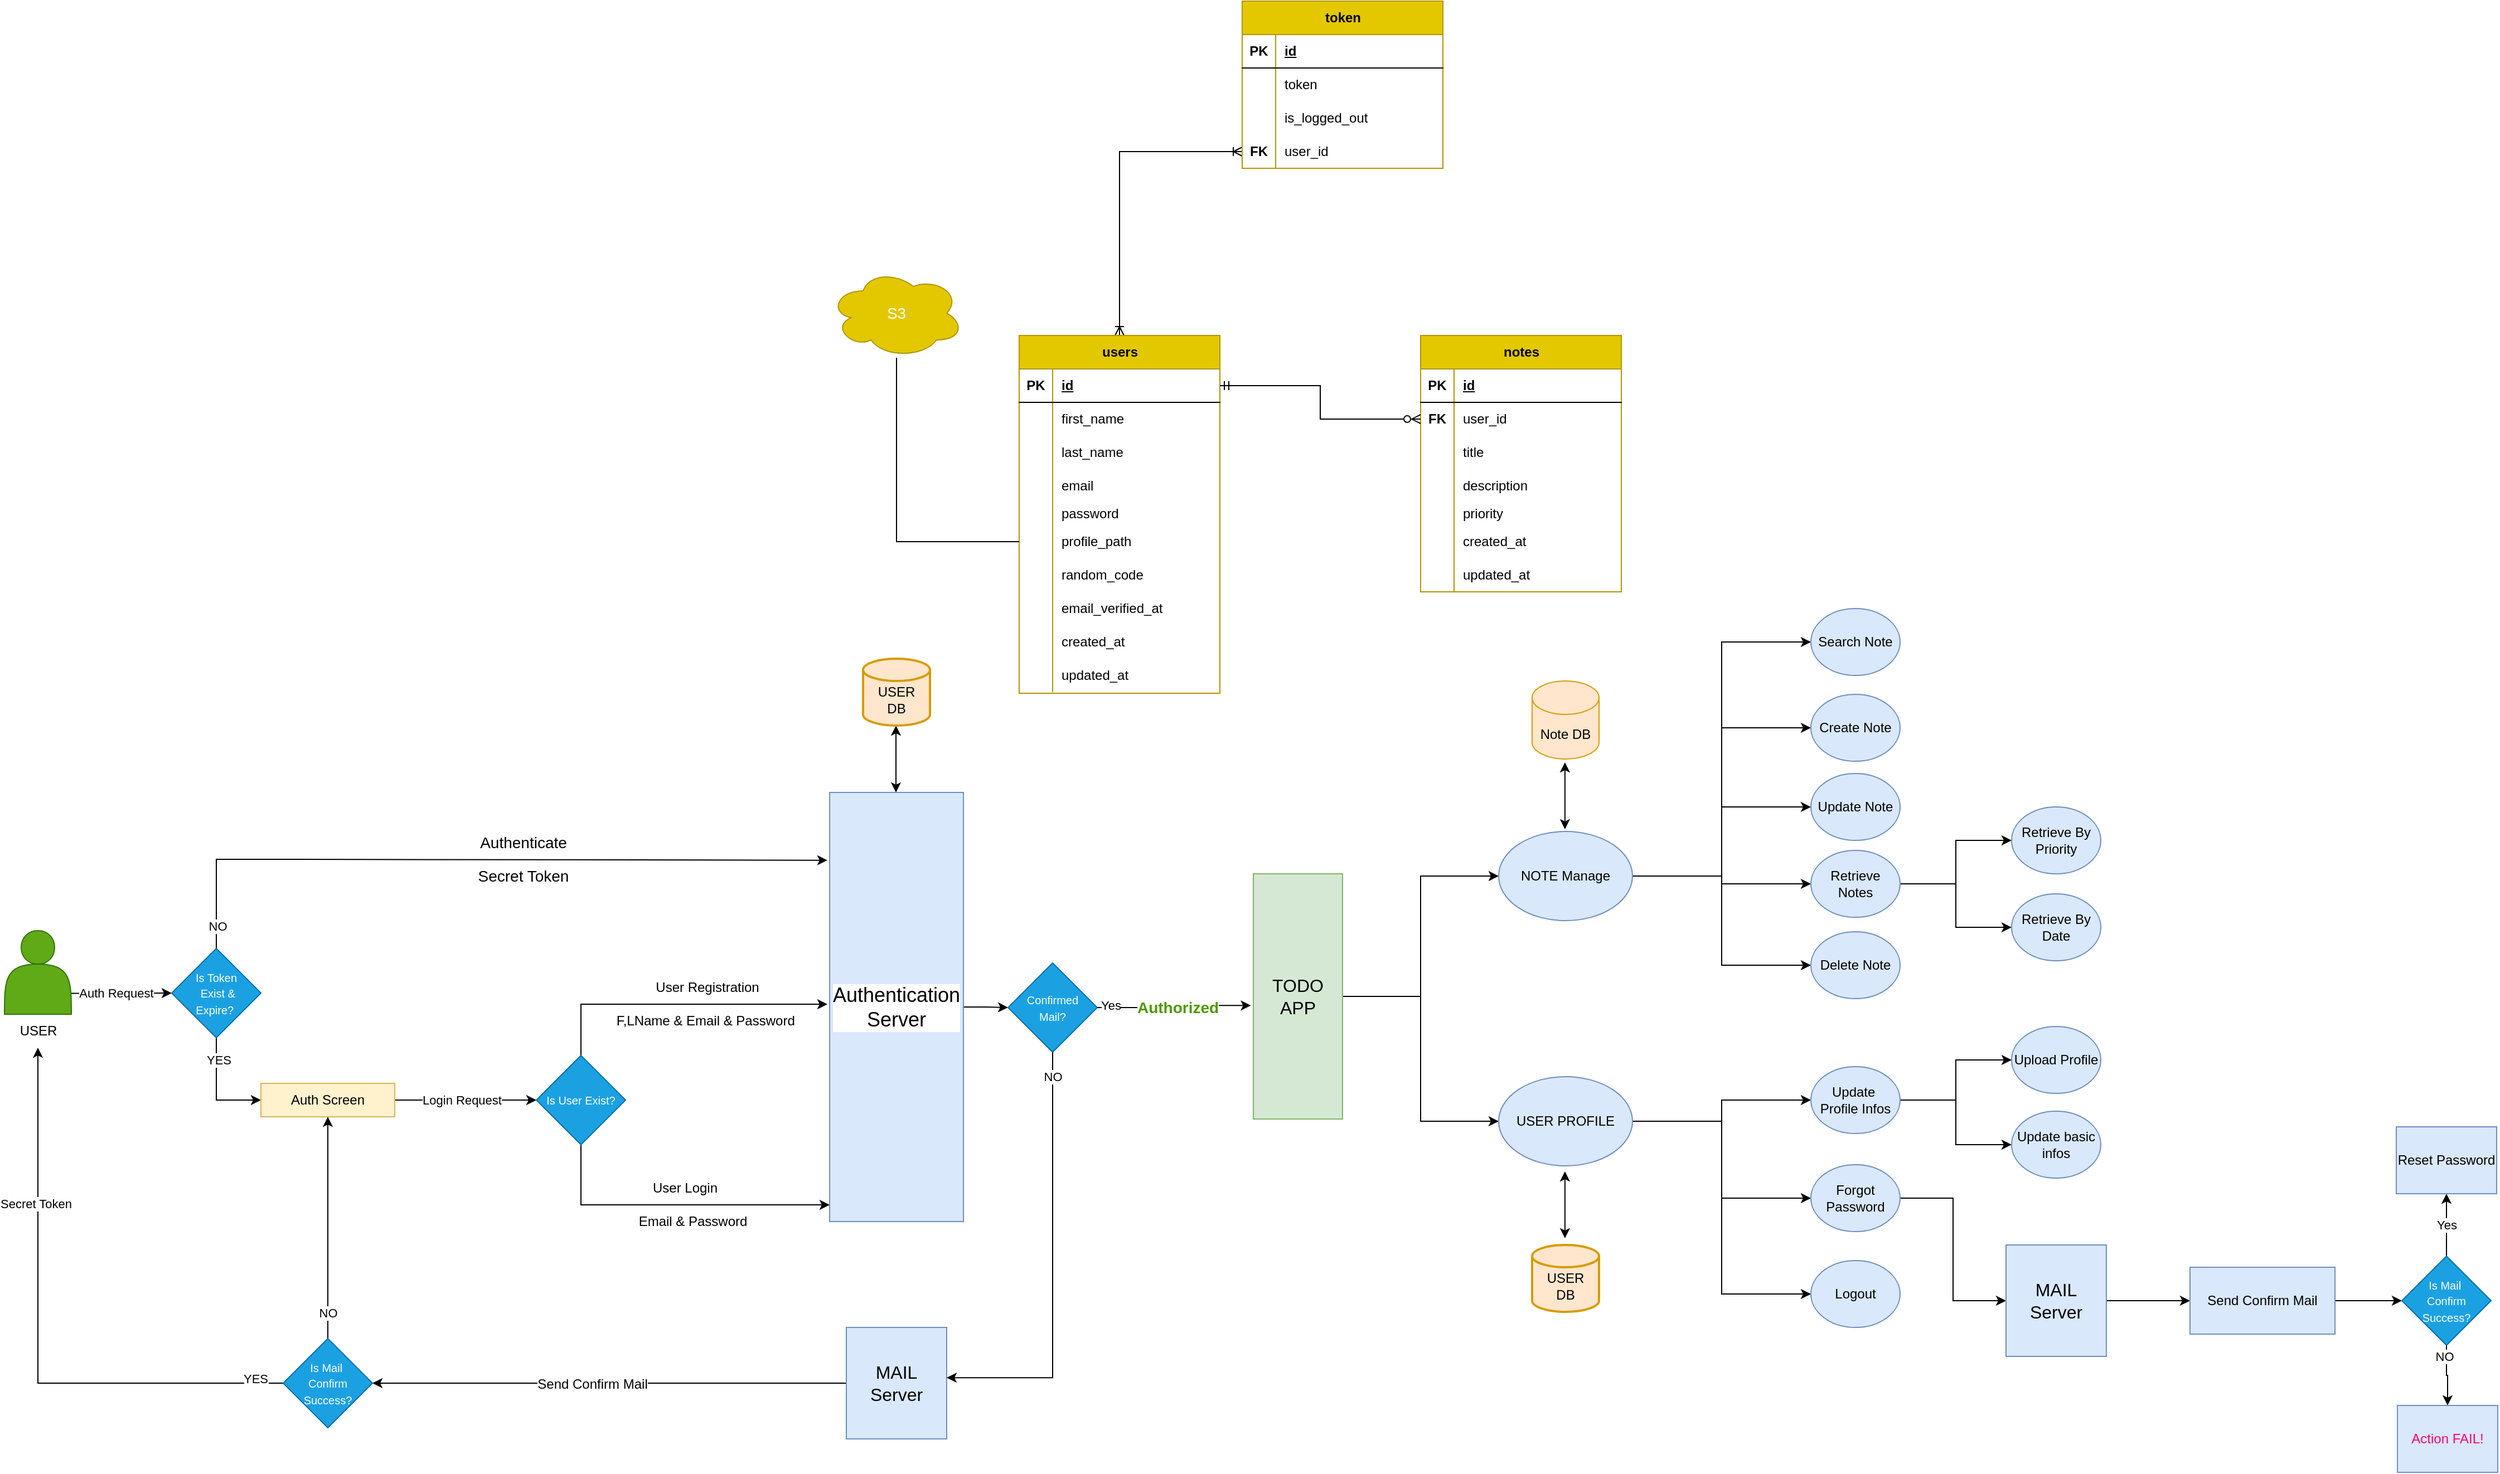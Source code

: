 <mxfile version="24.7.13">
  <diagram name="Page-1" id="9LBjDhXcqxdZdZAu7jUv">
    <mxGraphModel dx="2218" dy="1868" grid="1" gridSize="10" guides="1" tooltips="1" connect="1" arrows="1" fold="1" page="1" pageScale="1" pageWidth="850" pageHeight="1100" math="0" shadow="0">
      <root>
        <mxCell id="0" />
        <mxCell id="1" parent="0" />
        <mxCell id="25DXGSUmXVS9__8GqDEa-127" style="edgeStyle=orthogonalEdgeStyle;rounded=0;orthogonalLoop=1;jettySize=auto;html=1;exitX=1;exitY=0.75;exitDx=0;exitDy=0;entryX=0;entryY=0.5;entryDx=0;entryDy=0;" parent="1" source="25DXGSUmXVS9__8GqDEa-2" target="25DXGSUmXVS9__8GqDEa-125" edge="1">
          <mxGeometry relative="1" as="geometry">
            <Array as="points">
              <mxPoint x="-220" y="140" />
            </Array>
          </mxGeometry>
        </mxCell>
        <mxCell id="25DXGSUmXVS9__8GqDEa-165" value="Auth Request" style="edgeLabel;html=1;align=center;verticalAlign=middle;resizable=0;points=[];" parent="25DXGSUmXVS9__8GqDEa-127" vertex="1" connectable="0">
          <mxGeometry x="-0.267" relative="1" as="geometry">
            <mxPoint x="7" as="offset" />
          </mxGeometry>
        </mxCell>
        <mxCell id="25DXGSUmXVS9__8GqDEa-2" value="" style="shape=actor;whiteSpace=wrap;html=1;fillColor=#60a917;fontColor=#ffffff;strokeColor=#2D7600;" parent="1" vertex="1">
          <mxGeometry x="-290" y="84" width="60" height="75" as="geometry" />
        </mxCell>
        <mxCell id="ZvzzXFBq8UBPMC4j89Qv-6" style="edgeStyle=orthogonalEdgeStyle;rounded=0;orthogonalLoop=1;jettySize=auto;html=1;entryX=0;entryY=0.5;entryDx=0;entryDy=0;" parent="1" source="25DXGSUmXVS9__8GqDEa-11" target="ZvzzXFBq8UBPMC4j89Qv-1" edge="1">
          <mxGeometry relative="1" as="geometry" />
        </mxCell>
        <mxCell id="25DXGSUmXVS9__8GqDEa-11" value="&lt;font style=&quot;font-size: 18px;&quot;&gt;Authentication&lt;/font&gt;&lt;div&gt;&lt;font style=&quot;font-size: 18px;&quot;&gt;Server&lt;/font&gt;&lt;/div&gt;" style="rounded=0;whiteSpace=wrap;html=1;labelBackgroundColor=default;fillColor=#dae8fc;strokeColor=#6c8ebf;" parent="1" vertex="1">
          <mxGeometry x="450" y="-40" width="120" height="385" as="geometry" />
        </mxCell>
        <mxCell id="25DXGSUmXVS9__8GqDEa-37" value="USER" style="text;html=1;align=center;verticalAlign=middle;resizable=0;points=[];autosize=1;strokeColor=none;fillColor=none;" parent="1" vertex="1">
          <mxGeometry x="-290" y="159" width="60" height="30" as="geometry" />
        </mxCell>
        <mxCell id="8q2mEsmnmDEIjYYYBcla-23" style="edgeStyle=orthogonalEdgeStyle;rounded=0;orthogonalLoop=1;jettySize=auto;html=1;entryX=0;entryY=0.5;entryDx=0;entryDy=0;endArrow=ERoneToMany;endFill=0;startArrow=ERoneToMany;startFill=0;" edge="1" parent="1" source="25DXGSUmXVS9__8GqDEa-65" target="8q2mEsmnmDEIjYYYBcla-11">
          <mxGeometry relative="1" as="geometry" />
        </mxCell>
        <mxCell id="25DXGSUmXVS9__8GqDEa-65" value="users" style="shape=table;startSize=30;container=1;collapsible=1;childLayout=tableLayout;fixedRows=1;rowLines=0;fontStyle=1;align=center;resizeLast=1;html=1;fillColor=#e3c800;fontColor=#000000;strokeColor=#B09500;" parent="1" vertex="1">
          <mxGeometry x="620" y="-450" width="180" height="321" as="geometry" />
        </mxCell>
        <mxCell id="25DXGSUmXVS9__8GqDEa-66" value="" style="shape=tableRow;horizontal=0;startSize=0;swimlaneHead=0;swimlaneBody=0;fillColor=none;collapsible=0;dropTarget=0;points=[[0,0.5],[1,0.5]];portConstraint=eastwest;top=0;left=0;right=0;bottom=1;" parent="25DXGSUmXVS9__8GqDEa-65" vertex="1">
          <mxGeometry y="30" width="180" height="30" as="geometry" />
        </mxCell>
        <mxCell id="25DXGSUmXVS9__8GqDEa-67" value="PK" style="shape=partialRectangle;connectable=0;fillColor=none;top=0;left=0;bottom=0;right=0;fontStyle=1;overflow=hidden;whiteSpace=wrap;html=1;" parent="25DXGSUmXVS9__8GqDEa-66" vertex="1">
          <mxGeometry width="30" height="30" as="geometry">
            <mxRectangle width="30" height="30" as="alternateBounds" />
          </mxGeometry>
        </mxCell>
        <mxCell id="25DXGSUmXVS9__8GqDEa-68" value="id" style="shape=partialRectangle;connectable=0;fillColor=none;top=0;left=0;bottom=0;right=0;align=left;spacingLeft=6;fontStyle=5;overflow=hidden;whiteSpace=wrap;html=1;" parent="25DXGSUmXVS9__8GqDEa-66" vertex="1">
          <mxGeometry x="30" width="150" height="30" as="geometry">
            <mxRectangle width="150" height="30" as="alternateBounds" />
          </mxGeometry>
        </mxCell>
        <mxCell id="25DXGSUmXVS9__8GqDEa-69" value="" style="shape=tableRow;horizontal=0;startSize=0;swimlaneHead=0;swimlaneBody=0;fillColor=none;collapsible=0;dropTarget=0;points=[[0,0.5],[1,0.5]];portConstraint=eastwest;top=0;left=0;right=0;bottom=0;" parent="25DXGSUmXVS9__8GqDEa-65" vertex="1">
          <mxGeometry y="60" width="180" height="30" as="geometry" />
        </mxCell>
        <mxCell id="25DXGSUmXVS9__8GqDEa-70" value="" style="shape=partialRectangle;connectable=0;fillColor=none;top=0;left=0;bottom=0;right=0;editable=1;overflow=hidden;whiteSpace=wrap;html=1;" parent="25DXGSUmXVS9__8GqDEa-69" vertex="1">
          <mxGeometry width="30" height="30" as="geometry">
            <mxRectangle width="30" height="30" as="alternateBounds" />
          </mxGeometry>
        </mxCell>
        <mxCell id="25DXGSUmXVS9__8GqDEa-71" value="first_name" style="shape=partialRectangle;connectable=0;fillColor=none;top=0;left=0;bottom=0;right=0;align=left;spacingLeft=6;overflow=hidden;whiteSpace=wrap;html=1;" parent="25DXGSUmXVS9__8GqDEa-69" vertex="1">
          <mxGeometry x="30" width="150" height="30" as="geometry">
            <mxRectangle width="150" height="30" as="alternateBounds" />
          </mxGeometry>
        </mxCell>
        <mxCell id="25DXGSUmXVS9__8GqDEa-281" value="" style="shape=tableRow;horizontal=0;startSize=0;swimlaneHead=0;swimlaneBody=0;fillColor=none;collapsible=0;dropTarget=0;points=[[0,0.5],[1,0.5]];portConstraint=eastwest;top=0;left=0;right=0;bottom=0;" parent="25DXGSUmXVS9__8GqDEa-65" vertex="1">
          <mxGeometry y="90" width="180" height="30" as="geometry" />
        </mxCell>
        <mxCell id="25DXGSUmXVS9__8GqDEa-282" value="" style="shape=partialRectangle;connectable=0;fillColor=none;top=0;left=0;bottom=0;right=0;editable=1;overflow=hidden;whiteSpace=wrap;html=1;" parent="25DXGSUmXVS9__8GqDEa-281" vertex="1">
          <mxGeometry width="30" height="30" as="geometry">
            <mxRectangle width="30" height="30" as="alternateBounds" />
          </mxGeometry>
        </mxCell>
        <mxCell id="25DXGSUmXVS9__8GqDEa-283" value="last_name" style="shape=partialRectangle;connectable=0;fillColor=none;top=0;left=0;bottom=0;right=0;align=left;spacingLeft=6;overflow=hidden;whiteSpace=wrap;html=1;" parent="25DXGSUmXVS9__8GqDEa-281" vertex="1">
          <mxGeometry x="30" width="150" height="30" as="geometry">
            <mxRectangle width="150" height="30" as="alternateBounds" />
          </mxGeometry>
        </mxCell>
        <mxCell id="25DXGSUmXVS9__8GqDEa-72" value="" style="shape=tableRow;horizontal=0;startSize=0;swimlaneHead=0;swimlaneBody=0;fillColor=none;collapsible=0;dropTarget=0;points=[[0,0.5],[1,0.5]];portConstraint=eastwest;top=0;left=0;right=0;bottom=0;" parent="25DXGSUmXVS9__8GqDEa-65" vertex="1">
          <mxGeometry y="120" width="180" height="30" as="geometry" />
        </mxCell>
        <mxCell id="25DXGSUmXVS9__8GqDEa-73" value="" style="shape=partialRectangle;connectable=0;fillColor=none;top=0;left=0;bottom=0;right=0;editable=1;overflow=hidden;whiteSpace=wrap;html=1;" parent="25DXGSUmXVS9__8GqDEa-72" vertex="1">
          <mxGeometry width="30" height="30" as="geometry">
            <mxRectangle width="30" height="30" as="alternateBounds" />
          </mxGeometry>
        </mxCell>
        <mxCell id="25DXGSUmXVS9__8GqDEa-74" value="email" style="shape=partialRectangle;connectable=0;fillColor=none;top=0;left=0;bottom=0;right=0;align=left;spacingLeft=6;overflow=hidden;whiteSpace=wrap;html=1;" parent="25DXGSUmXVS9__8GqDEa-72" vertex="1">
          <mxGeometry x="30" width="150" height="30" as="geometry">
            <mxRectangle width="150" height="30" as="alternateBounds" />
          </mxGeometry>
        </mxCell>
        <mxCell id="25DXGSUmXVS9__8GqDEa-78" value="" style="shape=tableRow;horizontal=0;startSize=0;swimlaneHead=0;swimlaneBody=0;fillColor=none;collapsible=0;dropTarget=0;points=[[0,0.5],[1,0.5]];portConstraint=eastwest;top=0;left=0;right=0;bottom=0;" parent="25DXGSUmXVS9__8GqDEa-65" vertex="1">
          <mxGeometry y="150" width="180" height="20" as="geometry" />
        </mxCell>
        <mxCell id="25DXGSUmXVS9__8GqDEa-79" value="" style="shape=partialRectangle;connectable=0;fillColor=none;top=0;left=0;bottom=0;right=0;editable=1;overflow=hidden;whiteSpace=wrap;html=1;" parent="25DXGSUmXVS9__8GqDEa-78" vertex="1">
          <mxGeometry width="30" height="20" as="geometry">
            <mxRectangle width="30" height="20" as="alternateBounds" />
          </mxGeometry>
        </mxCell>
        <mxCell id="25DXGSUmXVS9__8GqDEa-80" value="password" style="shape=partialRectangle;connectable=0;fillColor=none;top=0;left=0;bottom=0;right=0;align=left;spacingLeft=6;overflow=hidden;whiteSpace=wrap;html=1;" parent="25DXGSUmXVS9__8GqDEa-78" vertex="1">
          <mxGeometry x="30" width="150" height="20" as="geometry">
            <mxRectangle width="150" height="20" as="alternateBounds" />
          </mxGeometry>
        </mxCell>
        <mxCell id="25DXGSUmXVS9__8GqDEa-75" value="" style="shape=tableRow;horizontal=0;startSize=0;swimlaneHead=0;swimlaneBody=0;fillColor=none;collapsible=0;dropTarget=0;points=[[0,0.5],[1,0.5]];portConstraint=eastwest;top=0;left=0;right=0;bottom=0;" parent="25DXGSUmXVS9__8GqDEa-65" vertex="1">
          <mxGeometry y="170" width="180" height="30" as="geometry" />
        </mxCell>
        <mxCell id="25DXGSUmXVS9__8GqDEa-76" value="" style="shape=partialRectangle;connectable=0;fillColor=none;top=0;left=0;bottom=0;right=0;editable=1;overflow=hidden;whiteSpace=wrap;html=1;" parent="25DXGSUmXVS9__8GqDEa-75" vertex="1">
          <mxGeometry width="30" height="30" as="geometry">
            <mxRectangle width="30" height="30" as="alternateBounds" />
          </mxGeometry>
        </mxCell>
        <mxCell id="25DXGSUmXVS9__8GqDEa-77" value="profile_path" style="shape=partialRectangle;connectable=0;fillColor=none;top=0;left=0;bottom=0;right=0;align=left;spacingLeft=6;overflow=hidden;whiteSpace=wrap;html=1;" parent="25DXGSUmXVS9__8GqDEa-75" vertex="1">
          <mxGeometry x="30" width="150" height="30" as="geometry">
            <mxRectangle width="150" height="30" as="alternateBounds" />
          </mxGeometry>
        </mxCell>
        <mxCell id="WSLgMjREckrNI2W9BbeF-1" value="" style="shape=tableRow;horizontal=0;startSize=0;swimlaneHead=0;swimlaneBody=0;fillColor=none;collapsible=0;dropTarget=0;points=[[0,0.5],[1,0.5]];portConstraint=eastwest;top=0;left=0;right=0;bottom=0;" parent="25DXGSUmXVS9__8GqDEa-65" vertex="1">
          <mxGeometry y="200" width="180" height="30" as="geometry" />
        </mxCell>
        <mxCell id="WSLgMjREckrNI2W9BbeF-2" value="" style="shape=partialRectangle;connectable=0;fillColor=none;top=0;left=0;bottom=0;right=0;editable=1;overflow=hidden;whiteSpace=wrap;html=1;" parent="WSLgMjREckrNI2W9BbeF-1" vertex="1">
          <mxGeometry width="30" height="30" as="geometry">
            <mxRectangle width="30" height="30" as="alternateBounds" />
          </mxGeometry>
        </mxCell>
        <mxCell id="WSLgMjREckrNI2W9BbeF-3" value="random_code" style="shape=partialRectangle;connectable=0;fillColor=none;top=0;left=0;bottom=0;right=0;align=left;spacingLeft=6;overflow=hidden;whiteSpace=wrap;html=1;" parent="WSLgMjREckrNI2W9BbeF-1" vertex="1">
          <mxGeometry x="30" width="150" height="30" as="geometry">
            <mxRectangle width="150" height="30" as="alternateBounds" />
          </mxGeometry>
        </mxCell>
        <mxCell id="8q2mEsmnmDEIjYYYBcla-24" value="" style="shape=tableRow;horizontal=0;startSize=0;swimlaneHead=0;swimlaneBody=0;fillColor=none;collapsible=0;dropTarget=0;points=[[0,0.5],[1,0.5]];portConstraint=eastwest;top=0;left=0;right=0;bottom=0;" vertex="1" parent="25DXGSUmXVS9__8GqDEa-65">
          <mxGeometry y="230" width="180" height="30" as="geometry" />
        </mxCell>
        <mxCell id="8q2mEsmnmDEIjYYYBcla-25" value="" style="shape=partialRectangle;connectable=0;fillColor=none;top=0;left=0;bottom=0;right=0;editable=1;overflow=hidden;whiteSpace=wrap;html=1;" vertex="1" parent="8q2mEsmnmDEIjYYYBcla-24">
          <mxGeometry width="30" height="30" as="geometry">
            <mxRectangle width="30" height="30" as="alternateBounds" />
          </mxGeometry>
        </mxCell>
        <mxCell id="8q2mEsmnmDEIjYYYBcla-26" value="email_verified_at" style="shape=partialRectangle;connectable=0;fillColor=none;top=0;left=0;bottom=0;right=0;align=left;spacingLeft=6;overflow=hidden;whiteSpace=wrap;html=1;" vertex="1" parent="8q2mEsmnmDEIjYYYBcla-24">
          <mxGeometry x="30" width="150" height="30" as="geometry">
            <mxRectangle width="150" height="30" as="alternateBounds" />
          </mxGeometry>
        </mxCell>
        <mxCell id="25DXGSUmXVS9__8GqDEa-287" value="" style="shape=tableRow;horizontal=0;startSize=0;swimlaneHead=0;swimlaneBody=0;fillColor=none;collapsible=0;dropTarget=0;points=[[0,0.5],[1,0.5]];portConstraint=eastwest;top=0;left=0;right=0;bottom=0;" parent="25DXGSUmXVS9__8GqDEa-65" vertex="1">
          <mxGeometry y="260" width="180" height="30" as="geometry" />
        </mxCell>
        <mxCell id="25DXGSUmXVS9__8GqDEa-288" value="" style="shape=partialRectangle;connectable=0;fillColor=none;top=0;left=0;bottom=0;right=0;editable=1;overflow=hidden;whiteSpace=wrap;html=1;" parent="25DXGSUmXVS9__8GqDEa-287" vertex="1">
          <mxGeometry width="30" height="30" as="geometry">
            <mxRectangle width="30" height="30" as="alternateBounds" />
          </mxGeometry>
        </mxCell>
        <mxCell id="25DXGSUmXVS9__8GqDEa-289" value="created_at" style="shape=partialRectangle;connectable=0;fillColor=none;top=0;left=0;bottom=0;right=0;align=left;spacingLeft=6;overflow=hidden;whiteSpace=wrap;html=1;" parent="25DXGSUmXVS9__8GqDEa-287" vertex="1">
          <mxGeometry x="30" width="150" height="30" as="geometry">
            <mxRectangle width="150" height="30" as="alternateBounds" />
          </mxGeometry>
        </mxCell>
        <mxCell id="25DXGSUmXVS9__8GqDEa-290" value="" style="shape=tableRow;horizontal=0;startSize=0;swimlaneHead=0;swimlaneBody=0;fillColor=none;collapsible=0;dropTarget=0;points=[[0,0.5],[1,0.5]];portConstraint=eastwest;top=0;left=0;right=0;bottom=0;" parent="25DXGSUmXVS9__8GqDEa-65" vertex="1">
          <mxGeometry y="290" width="180" height="30" as="geometry" />
        </mxCell>
        <mxCell id="25DXGSUmXVS9__8GqDEa-291" value="" style="shape=partialRectangle;connectable=0;fillColor=none;top=0;left=0;bottom=0;right=0;editable=1;overflow=hidden;whiteSpace=wrap;html=1;" parent="25DXGSUmXVS9__8GqDEa-290" vertex="1">
          <mxGeometry width="30" height="30" as="geometry">
            <mxRectangle width="30" height="30" as="alternateBounds" />
          </mxGeometry>
        </mxCell>
        <mxCell id="25DXGSUmXVS9__8GqDEa-292" value="updated_at" style="shape=partialRectangle;connectable=0;fillColor=none;top=0;left=0;bottom=0;right=0;align=left;spacingLeft=6;overflow=hidden;whiteSpace=wrap;html=1;" parent="25DXGSUmXVS9__8GqDEa-290" vertex="1">
          <mxGeometry x="30" width="150" height="30" as="geometry">
            <mxRectangle width="150" height="30" as="alternateBounds" />
          </mxGeometry>
        </mxCell>
        <mxCell id="25DXGSUmXVS9__8GqDEa-88" value="" style="endArrow=classic;startArrow=classic;html=1;rounded=0;" parent="1" edge="1">
          <mxGeometry width="50" height="50" relative="1" as="geometry">
            <mxPoint x="509.5" y="-40" as="sourcePoint" />
            <mxPoint x="509.5" y="-100" as="targetPoint" />
            <Array as="points">
              <mxPoint x="509.5" y="-70" />
            </Array>
          </mxGeometry>
        </mxCell>
        <mxCell id="25DXGSUmXVS9__8GqDEa-90" value="&lt;div&gt;&lt;br&gt;&lt;/div&gt;USER　DB" style="strokeWidth=2;html=1;shape=mxgraph.flowchart.database;whiteSpace=wrap;fillColor=#ffe6cc;strokeColor=#d79b00;" parent="1" vertex="1">
          <mxGeometry x="480" y="-160" width="60" height="60" as="geometry" />
        </mxCell>
        <mxCell id="25DXGSUmXVS9__8GqDEa-106" style="edgeStyle=orthogonalEdgeStyle;rounded=0;orthogonalLoop=1;jettySize=auto;html=1;exitX=0.5;exitY=0;exitDx=0;exitDy=0;" parent="1" source="25DXGSUmXVS9__8GqDEa-101" edge="1">
          <mxGeometry relative="1" as="geometry">
            <mxPoint x="448" y="150" as="targetPoint" />
            <mxPoint x="230" y="190" as="sourcePoint" />
            <Array as="points">
              <mxPoint x="227" y="150" />
            </Array>
          </mxGeometry>
        </mxCell>
        <mxCell id="25DXGSUmXVS9__8GqDEa-107" style="edgeStyle=orthogonalEdgeStyle;rounded=0;orthogonalLoop=1;jettySize=auto;html=1;" parent="1" source="25DXGSUmXVS9__8GqDEa-101" edge="1">
          <mxGeometry relative="1" as="geometry">
            <mxPoint x="450" y="330" as="targetPoint" />
            <Array as="points">
              <mxPoint x="227" y="330" />
              <mxPoint x="450" y="330" />
            </Array>
          </mxGeometry>
        </mxCell>
        <mxCell id="25DXGSUmXVS9__8GqDEa-101" value="&lt;font style=&quot;font-size: 10px;&quot;&gt;Is User Exist?&lt;/font&gt;" style="rhombus;whiteSpace=wrap;html=1;fillColor=#1ba1e2;strokeColor=#006EAF;fontColor=#ffffff;" parent="1" vertex="1">
          <mxGeometry x="187" y="196" width="80" height="80" as="geometry" />
        </mxCell>
        <mxCell id="25DXGSUmXVS9__8GqDEa-113" value="User Registration" style="text;html=1;align=center;verticalAlign=middle;resizable=0;points=[];autosize=1;strokeColor=none;fillColor=none;" parent="1" vertex="1">
          <mxGeometry x="280" y="120" width="120" height="30" as="geometry" />
        </mxCell>
        <mxCell id="25DXGSUmXVS9__8GqDEa-114" value="User Login" style="text;html=1;align=center;verticalAlign=middle;resizable=0;points=[];autosize=1;strokeColor=none;fillColor=none;" parent="1" vertex="1">
          <mxGeometry x="280" y="300" width="80" height="30" as="geometry" />
        </mxCell>
        <mxCell id="25DXGSUmXVS9__8GqDEa-116" value="F,LName &amp;amp; Email &amp;amp; Password&amp;nbsp;" style="text;html=1;align=center;verticalAlign=middle;resizable=0;points=[];autosize=1;strokeColor=none;fillColor=none;" parent="1" vertex="1">
          <mxGeometry x="245" y="150" width="190" height="30" as="geometry" />
        </mxCell>
        <mxCell id="25DXGSUmXVS9__8GqDEa-117" value="Email &amp;amp; Password" style="text;html=1;align=center;verticalAlign=middle;resizable=0;points=[];autosize=1;strokeColor=none;fillColor=none;" parent="1" vertex="1">
          <mxGeometry x="267" y="330" width="120" height="30" as="geometry" />
        </mxCell>
        <mxCell id="25DXGSUmXVS9__8GqDEa-130" style="edgeStyle=orthogonalEdgeStyle;rounded=0;orthogonalLoop=1;jettySize=auto;html=1;entryX=-0.017;entryY=0.158;entryDx=0;entryDy=0;entryPerimeter=0;" parent="1" source="25DXGSUmXVS9__8GqDEa-125" target="25DXGSUmXVS9__8GqDEa-11" edge="1">
          <mxGeometry relative="1" as="geometry">
            <mxPoint x="430" y="20" as="targetPoint" />
            <Array as="points">
              <mxPoint x="-30" y="20" />
              <mxPoint x="70" y="20" />
            </Array>
          </mxGeometry>
        </mxCell>
        <mxCell id="25DXGSUmXVS9__8GqDEa-134" value="NO" style="edgeLabel;html=1;align=center;verticalAlign=middle;resizable=0;points=[];" parent="25DXGSUmXVS9__8GqDEa-130" vertex="1" connectable="0">
          <mxGeometry x="-0.933" y="-1" relative="1" as="geometry">
            <mxPoint y="1" as="offset" />
          </mxGeometry>
        </mxCell>
        <mxCell id="25DXGSUmXVS9__8GqDEa-160" style="edgeStyle=orthogonalEdgeStyle;rounded=0;orthogonalLoop=1;jettySize=auto;html=1;exitX=0.5;exitY=1;exitDx=0;exitDy=0;entryX=0;entryY=0.5;entryDx=0;entryDy=0;" parent="1" source="25DXGSUmXVS9__8GqDEa-125" target="25DXGSUmXVS9__8GqDEa-159" edge="1">
          <mxGeometry relative="1" as="geometry">
            <mxPoint x="-100" y="280" as="targetPoint" />
          </mxGeometry>
        </mxCell>
        <mxCell id="25DXGSUmXVS9__8GqDEa-163" value="YES" style="edgeLabel;html=1;align=center;verticalAlign=middle;resizable=0;points=[];" parent="25DXGSUmXVS9__8GqDEa-160" vertex="1" connectable="0">
          <mxGeometry x="-0.615" y="2" relative="1" as="geometry">
            <mxPoint y="1" as="offset" />
          </mxGeometry>
        </mxCell>
        <mxCell id="25DXGSUmXVS9__8GqDEa-125" value="&lt;font style=&quot;font-size: 10px;&quot;&gt;Is Token&lt;/font&gt;&lt;div&gt;&lt;font style=&quot;font-size: 10px;&quot;&gt;&amp;nbsp;Exist &amp;amp;&lt;/font&gt;&lt;/div&gt;&lt;div&gt;&lt;font style=&quot;font-size: 10px;&quot;&gt;Expire?&amp;nbsp;&lt;/font&gt;&lt;/div&gt;" style="rhombus;whiteSpace=wrap;html=1;fillColor=#1ba1e2;fontColor=#ffffff;strokeColor=#006EAF;" parent="1" vertex="1">
          <mxGeometry x="-140" y="100" width="80" height="80" as="geometry" />
        </mxCell>
        <mxCell id="25DXGSUmXVS9__8GqDEa-161" style="edgeStyle=orthogonalEdgeStyle;rounded=0;orthogonalLoop=1;jettySize=auto;html=1;entryX=0;entryY=0.5;entryDx=0;entryDy=0;" parent="1" source="25DXGSUmXVS9__8GqDEa-159" target="25DXGSUmXVS9__8GqDEa-101" edge="1">
          <mxGeometry relative="1" as="geometry" />
        </mxCell>
        <mxCell id="25DXGSUmXVS9__8GqDEa-162" value="Login Request" style="edgeLabel;html=1;align=center;verticalAlign=middle;resizable=0;points=[];" parent="25DXGSUmXVS9__8GqDEa-161" vertex="1" connectable="0">
          <mxGeometry x="-0.215" relative="1" as="geometry">
            <mxPoint x="10" as="offset" />
          </mxGeometry>
        </mxCell>
        <mxCell id="25DXGSUmXVS9__8GqDEa-159" value="Auth Screen" style="rounded=0;whiteSpace=wrap;html=1;fillColor=#fff2cc;strokeColor=#d6b656;" parent="1" vertex="1">
          <mxGeometry x="-60" y="221" width="120" height="30" as="geometry" />
        </mxCell>
        <mxCell id="25DXGSUmXVS9__8GqDEa-177" style="edgeStyle=orthogonalEdgeStyle;rounded=0;orthogonalLoop=1;jettySize=auto;html=1;" parent="1" source="25DXGSUmXVS9__8GqDEa-167" target="25DXGSUmXVS9__8GqDEa-176" edge="1">
          <mxGeometry relative="1" as="geometry" />
        </mxCell>
        <mxCell id="25DXGSUmXVS9__8GqDEa-178" style="edgeStyle=orthogonalEdgeStyle;rounded=0;orthogonalLoop=1;jettySize=auto;html=1;entryX=0;entryY=0.5;entryDx=0;entryDy=0;" parent="1" source="25DXGSUmXVS9__8GqDEa-167" target="25DXGSUmXVS9__8GqDEa-175" edge="1">
          <mxGeometry relative="1" as="geometry" />
        </mxCell>
        <mxCell id="25DXGSUmXVS9__8GqDEa-167" value="&lt;font size=&quot;3&quot;&gt;TODO APP&lt;/font&gt;" style="rounded=0;whiteSpace=wrap;html=1;fillColor=#d5e8d4;strokeColor=#82b366;" parent="1" vertex="1">
          <mxGeometry x="830" y="33" width="80" height="220" as="geometry" />
        </mxCell>
        <mxCell id="25DXGSUmXVS9__8GqDEa-171" value="&lt;font style=&quot;font-size: 14px;&quot;&gt;Authenticate&lt;/font&gt;" style="text;html=1;align=center;verticalAlign=middle;resizable=0;points=[];autosize=1;strokeColor=none;fillColor=none;" parent="1" vertex="1">
          <mxGeometry x="125" y="-10" width="100" height="30" as="geometry" />
        </mxCell>
        <mxCell id="25DXGSUmXVS9__8GqDEa-172" value="&lt;font style=&quot;font-size: 14px;&quot;&gt;Secret Token&lt;/font&gt;" style="text;html=1;align=center;verticalAlign=middle;resizable=0;points=[];autosize=1;strokeColor=none;fillColor=none;" parent="1" vertex="1">
          <mxGeometry x="125" y="20" width="100" height="30" as="geometry" />
        </mxCell>
        <mxCell id="25DXGSUmXVS9__8GqDEa-196" style="edgeStyle=orthogonalEdgeStyle;rounded=0;orthogonalLoop=1;jettySize=auto;html=1;entryX=0;entryY=0.5;entryDx=0;entryDy=0;" parent="1" source="25DXGSUmXVS9__8GqDEa-175" target="25DXGSUmXVS9__8GqDEa-184" edge="1">
          <mxGeometry relative="1" as="geometry">
            <mxPoint x="1280" y="-100" as="targetPoint" />
          </mxGeometry>
        </mxCell>
        <mxCell id="25DXGSUmXVS9__8GqDEa-200" style="edgeStyle=orthogonalEdgeStyle;rounded=0;orthogonalLoop=1;jettySize=auto;html=1;" parent="1" source="25DXGSUmXVS9__8GqDEa-175" target="25DXGSUmXVS9__8GqDEa-185" edge="1">
          <mxGeometry relative="1" as="geometry" />
        </mxCell>
        <mxCell id="25DXGSUmXVS9__8GqDEa-201" style="edgeStyle=orthogonalEdgeStyle;rounded=0;orthogonalLoop=1;jettySize=auto;html=1;" parent="1" source="25DXGSUmXVS9__8GqDEa-175" target="25DXGSUmXVS9__8GqDEa-186" edge="1">
          <mxGeometry relative="1" as="geometry" />
        </mxCell>
        <mxCell id="25DXGSUmXVS9__8GqDEa-202" style="edgeStyle=orthogonalEdgeStyle;rounded=0;orthogonalLoop=1;jettySize=auto;html=1;entryX=0;entryY=0.5;entryDx=0;entryDy=0;" parent="1" source="25DXGSUmXVS9__8GqDEa-175" target="25DXGSUmXVS9__8GqDEa-187" edge="1">
          <mxGeometry relative="1" as="geometry" />
        </mxCell>
        <mxCell id="25DXGSUmXVS9__8GqDEa-304" style="edgeStyle=orthogonalEdgeStyle;rounded=0;orthogonalLoop=1;jettySize=auto;html=1;entryX=0;entryY=0.5;entryDx=0;entryDy=0;" parent="1" source="25DXGSUmXVS9__8GqDEa-175" target="25DXGSUmXVS9__8GqDEa-303" edge="1">
          <mxGeometry relative="1" as="geometry" />
        </mxCell>
        <mxCell id="25DXGSUmXVS9__8GqDEa-175" value="NOTE Manage" style="ellipse;whiteSpace=wrap;html=1;fillColor=#dae8fc;strokeColor=#6c8ebf;" parent="1" vertex="1">
          <mxGeometry x="1050" y="-5" width="120" height="80" as="geometry" />
        </mxCell>
        <mxCell id="25DXGSUmXVS9__8GqDEa-205" style="edgeStyle=orthogonalEdgeStyle;rounded=0;orthogonalLoop=1;jettySize=auto;html=1;entryX=0;entryY=0.5;entryDx=0;entryDy=0;" parent="1" source="25DXGSUmXVS9__8GqDEa-176" target="25DXGSUmXVS9__8GqDEa-191" edge="1">
          <mxGeometry relative="1" as="geometry" />
        </mxCell>
        <mxCell id="25DXGSUmXVS9__8GqDEa-206" style="edgeStyle=orthogonalEdgeStyle;rounded=0;orthogonalLoop=1;jettySize=auto;html=1;entryX=0;entryY=0.5;entryDx=0;entryDy=0;" parent="1" source="25DXGSUmXVS9__8GqDEa-176" target="25DXGSUmXVS9__8GqDEa-192" edge="1">
          <mxGeometry relative="1" as="geometry" />
        </mxCell>
        <mxCell id="25DXGSUmXVS9__8GqDEa-210" style="edgeStyle=orthogonalEdgeStyle;rounded=0;orthogonalLoop=1;jettySize=auto;html=1;entryX=0;entryY=0.5;entryDx=0;entryDy=0;" parent="1" source="25DXGSUmXVS9__8GqDEa-176" target="25DXGSUmXVS9__8GqDEa-209" edge="1">
          <mxGeometry relative="1" as="geometry" />
        </mxCell>
        <mxCell id="25DXGSUmXVS9__8GqDEa-176" value="USER PROFILE" style="ellipse;whiteSpace=wrap;html=1;fillColor=#dae8fc;strokeColor=#6c8ebf;" parent="1" vertex="1">
          <mxGeometry x="1050" y="215" width="120" height="80" as="geometry" />
        </mxCell>
        <mxCell id="25DXGSUmXVS9__8GqDEa-179" value="Note DB" style="shape=cylinder3;whiteSpace=wrap;html=1;boundedLbl=1;backgroundOutline=1;size=15;fillColor=#ffe6cc;strokeColor=#d79b00;" parent="1" vertex="1">
          <mxGeometry x="1080" y="-140" width="60" height="70" as="geometry" />
        </mxCell>
        <mxCell id="25DXGSUmXVS9__8GqDEa-180" value="" style="endArrow=classic;startArrow=classic;html=1;rounded=0;" parent="1" edge="1">
          <mxGeometry width="50" height="50" relative="1" as="geometry">
            <mxPoint x="1109.44" y="-7" as="sourcePoint" />
            <mxPoint x="1109.44" y="-67" as="targetPoint" />
            <Array as="points">
              <mxPoint x="1109.44" y="-37" />
            </Array>
          </mxGeometry>
        </mxCell>
        <mxCell id="25DXGSUmXVS9__8GqDEa-181" value="&lt;div&gt;&lt;br&gt;&lt;/div&gt;USER　DB" style="strokeWidth=2;html=1;shape=mxgraph.flowchart.database;whiteSpace=wrap;fillColor=#ffe6cc;strokeColor=#d79b00;" parent="1" vertex="1">
          <mxGeometry x="1080" y="366" width="60" height="60" as="geometry" />
        </mxCell>
        <mxCell id="25DXGSUmXVS9__8GqDEa-182" value="" style="endArrow=classic;startArrow=classic;html=1;rounded=0;" parent="1" edge="1">
          <mxGeometry width="50" height="50" relative="1" as="geometry">
            <mxPoint x="1109.44" y="360" as="sourcePoint" />
            <mxPoint x="1109.44" y="300" as="targetPoint" />
            <Array as="points">
              <mxPoint x="1109.44" y="330" />
            </Array>
          </mxGeometry>
        </mxCell>
        <mxCell id="25DXGSUmXVS9__8GqDEa-184" value="Create Note" style="ellipse;whiteSpace=wrap;html=1;fillColor=#dae8fc;strokeColor=#6c8ebf;" parent="1" vertex="1">
          <mxGeometry x="1330" y="-128" width="80" height="60" as="geometry" />
        </mxCell>
        <mxCell id="25DXGSUmXVS9__8GqDEa-185" value="Update Note" style="ellipse;whiteSpace=wrap;html=1;fillColor=#dae8fc;strokeColor=#6c8ebf;" parent="1" vertex="1">
          <mxGeometry x="1330" y="-57" width="80" height="60" as="geometry" />
        </mxCell>
        <mxCell id="25DXGSUmXVS9__8GqDEa-203" style="edgeStyle=orthogonalEdgeStyle;rounded=0;orthogonalLoop=1;jettySize=auto;html=1;entryX=0;entryY=0.5;entryDx=0;entryDy=0;" parent="1" source="25DXGSUmXVS9__8GqDEa-186" target="25DXGSUmXVS9__8GqDEa-189" edge="1">
          <mxGeometry relative="1" as="geometry" />
        </mxCell>
        <mxCell id="25DXGSUmXVS9__8GqDEa-204" style="edgeStyle=orthogonalEdgeStyle;rounded=0;orthogonalLoop=1;jettySize=auto;html=1;entryX=0;entryY=0.5;entryDx=0;entryDy=0;" parent="1" source="25DXGSUmXVS9__8GqDEa-186" target="25DXGSUmXVS9__8GqDEa-190" edge="1">
          <mxGeometry relative="1" as="geometry" />
        </mxCell>
        <mxCell id="25DXGSUmXVS9__8GqDEa-186" value="Retrieve Notes" style="ellipse;whiteSpace=wrap;html=1;fillColor=#dae8fc;strokeColor=#6c8ebf;" parent="1" vertex="1">
          <mxGeometry x="1330" y="12" width="80" height="60" as="geometry" />
        </mxCell>
        <mxCell id="25DXGSUmXVS9__8GqDEa-187" value="Delete Note" style="ellipse;whiteSpace=wrap;html=1;fillColor=#dae8fc;strokeColor=#6c8ebf;" parent="1" vertex="1">
          <mxGeometry x="1330" y="85" width="80" height="60" as="geometry" />
        </mxCell>
        <mxCell id="25DXGSUmXVS9__8GqDEa-189" value="Retrieve By Priority" style="ellipse;whiteSpace=wrap;html=1;fillColor=#dae8fc;strokeColor=#6c8ebf;" parent="1" vertex="1">
          <mxGeometry x="1510" y="-27" width="80" height="60" as="geometry" />
        </mxCell>
        <mxCell id="25DXGSUmXVS9__8GqDEa-190" value="Retrieve By Date" style="ellipse;whiteSpace=wrap;html=1;fillColor=#dae8fc;strokeColor=#6c8ebf;" parent="1" vertex="1">
          <mxGeometry x="1510" y="51" width="80" height="60" as="geometry" />
        </mxCell>
        <mxCell id="25DXGSUmXVS9__8GqDEa-207" style="edgeStyle=orthogonalEdgeStyle;rounded=0;orthogonalLoop=1;jettySize=auto;html=1;entryX=0;entryY=0.5;entryDx=0;entryDy=0;" parent="1" source="25DXGSUmXVS9__8GqDEa-191" target="25DXGSUmXVS9__8GqDEa-193" edge="1">
          <mxGeometry relative="1" as="geometry" />
        </mxCell>
        <mxCell id="25DXGSUmXVS9__8GqDEa-208" style="edgeStyle=orthogonalEdgeStyle;rounded=0;orthogonalLoop=1;jettySize=auto;html=1;entryX=0;entryY=0.5;entryDx=0;entryDy=0;" parent="1" source="25DXGSUmXVS9__8GqDEa-191" target="25DXGSUmXVS9__8GqDEa-194" edge="1">
          <mxGeometry relative="1" as="geometry" />
        </mxCell>
        <mxCell id="25DXGSUmXVS9__8GqDEa-191" value="Update&amp;nbsp;&lt;div&gt;Profile Infos&lt;/div&gt;" style="ellipse;whiteSpace=wrap;html=1;fillColor=#dae8fc;strokeColor=#6c8ebf;" parent="1" vertex="1">
          <mxGeometry x="1330" y="206" width="80" height="60" as="geometry" />
        </mxCell>
        <mxCell id="25DXGSUmXVS9__8GqDEa-222" style="edgeStyle=orthogonalEdgeStyle;rounded=0;orthogonalLoop=1;jettySize=auto;html=1;entryX=0;entryY=0.5;entryDx=0;entryDy=0;" parent="1" source="25DXGSUmXVS9__8GqDEa-192" target="25DXGSUmXVS9__8GqDEa-221" edge="1">
          <mxGeometry relative="1" as="geometry" />
        </mxCell>
        <mxCell id="25DXGSUmXVS9__8GqDEa-192" value="Forgot Password" style="ellipse;whiteSpace=wrap;html=1;fillColor=#dae8fc;strokeColor=#6c8ebf;" parent="1" vertex="1">
          <mxGeometry x="1330" y="294" width="80" height="60" as="geometry" />
        </mxCell>
        <mxCell id="25DXGSUmXVS9__8GqDEa-193" value="Upload Profile" style="ellipse;whiteSpace=wrap;html=1;fillColor=#dae8fc;strokeColor=#6c8ebf;" parent="1" vertex="1">
          <mxGeometry x="1510" y="170" width="80" height="60" as="geometry" />
        </mxCell>
        <mxCell id="25DXGSUmXVS9__8GqDEa-194" value="Update basic infos" style="ellipse;whiteSpace=wrap;html=1;fillColor=#dae8fc;strokeColor=#6c8ebf;" parent="1" vertex="1">
          <mxGeometry x="1510" y="246" width="80" height="60" as="geometry" />
        </mxCell>
        <mxCell id="25DXGSUmXVS9__8GqDEa-209" value="Logout" style="ellipse;whiteSpace=wrap;html=1;fillColor=#dae8fc;strokeColor=#6c8ebf;" parent="1" vertex="1">
          <mxGeometry x="1330" y="380" width="80" height="60" as="geometry" />
        </mxCell>
        <mxCell id="25DXGSUmXVS9__8GqDEa-213" style="edgeStyle=orthogonalEdgeStyle;rounded=0;orthogonalLoop=1;jettySize=auto;html=1;entryX=1;entryY=0.5;entryDx=0;entryDy=0;" parent="1" source="25DXGSUmXVS9__8GqDEa-211" target="25DXGSUmXVS9__8GqDEa-212" edge="1">
          <mxGeometry relative="1" as="geometry" />
        </mxCell>
        <mxCell id="25DXGSUmXVS9__8GqDEa-214" value="&lt;font style=&quot;font-size: 12px;&quot;&gt;Send Confirm Mail&lt;/font&gt;" style="edgeLabel;html=1;align=center;verticalAlign=middle;resizable=0;points=[];" parent="25DXGSUmXVS9__8GqDEa-213" vertex="1" connectable="0">
          <mxGeometry x="0.075" y="1" relative="1" as="geometry">
            <mxPoint as="offset" />
          </mxGeometry>
        </mxCell>
        <mxCell id="25DXGSUmXVS9__8GqDEa-211" value="&lt;font size=&quot;3&quot;&gt;MAIL Server&lt;/font&gt;" style="rounded=0;whiteSpace=wrap;html=1;fillColor=#dae8fc;strokeColor=#6c8ebf;" parent="1" vertex="1">
          <mxGeometry x="465" y="440" width="90" height="100" as="geometry" />
        </mxCell>
        <mxCell id="25DXGSUmXVS9__8GqDEa-215" style="edgeStyle=orthogonalEdgeStyle;rounded=0;orthogonalLoop=1;jettySize=auto;html=1;entryX=0.5;entryY=1;entryDx=0;entryDy=0;" parent="1" source="25DXGSUmXVS9__8GqDEa-212" target="25DXGSUmXVS9__8GqDEa-159" edge="1">
          <mxGeometry relative="1" as="geometry" />
        </mxCell>
        <mxCell id="25DXGSUmXVS9__8GqDEa-216" value="NO" style="edgeLabel;html=1;align=center;verticalAlign=middle;resizable=0;points=[];" parent="25DXGSUmXVS9__8GqDEa-215" vertex="1" connectable="0">
          <mxGeometry x="-0.139" y="1" relative="1" as="geometry">
            <mxPoint x="1" y="62" as="offset" />
          </mxGeometry>
        </mxCell>
        <mxCell id="25DXGSUmXVS9__8GqDEa-217" style="edgeStyle=orthogonalEdgeStyle;rounded=0;orthogonalLoop=1;jettySize=auto;html=1;" parent="1" source="25DXGSUmXVS9__8GqDEa-212" target="25DXGSUmXVS9__8GqDEa-37" edge="1">
          <mxGeometry relative="1" as="geometry" />
        </mxCell>
        <mxCell id="25DXGSUmXVS9__8GqDEa-218" value="YES" style="edgeLabel;html=1;align=center;verticalAlign=middle;resizable=0;points=[];" parent="25DXGSUmXVS9__8GqDEa-217" vertex="1" connectable="0">
          <mxGeometry x="-0.904" y="-4" relative="1" as="geometry">
            <mxPoint as="offset" />
          </mxGeometry>
        </mxCell>
        <mxCell id="25DXGSUmXVS9__8GqDEa-219" value="Secret Token" style="edgeLabel;html=1;align=center;verticalAlign=middle;resizable=0;points=[];" parent="25DXGSUmXVS9__8GqDEa-217" vertex="1" connectable="0">
          <mxGeometry x="0.461" y="2" relative="1" as="geometry">
            <mxPoint y="-1" as="offset" />
          </mxGeometry>
        </mxCell>
        <mxCell id="25DXGSUmXVS9__8GqDEa-212" value="&lt;span style=&quot;font-size: 10px;&quot;&gt;Is Mail&amp;nbsp;&lt;/span&gt;&lt;div&gt;&lt;span style=&quot;font-size: 10px;&quot;&gt;Confirm&lt;/span&gt;&lt;div&gt;&lt;span style=&quot;font-size: 10px;&quot;&gt;Success?&lt;/span&gt;&lt;/div&gt;&lt;/div&gt;" style="rhombus;whiteSpace=wrap;html=1;fillColor=#1ba1e2;fontColor=#ffffff;strokeColor=#006EAF;" parent="1" vertex="1">
          <mxGeometry x="-40" y="450" width="80" height="80" as="geometry" />
        </mxCell>
        <mxCell id="25DXGSUmXVS9__8GqDEa-225" style="edgeStyle=orthogonalEdgeStyle;rounded=0;orthogonalLoop=1;jettySize=auto;html=1;entryX=0;entryY=0.5;entryDx=0;entryDy=0;" parent="1" source="25DXGSUmXVS9__8GqDEa-221" target="25DXGSUmXVS9__8GqDEa-224" edge="1">
          <mxGeometry relative="1" as="geometry" />
        </mxCell>
        <mxCell id="25DXGSUmXVS9__8GqDEa-221" value="&lt;font size=&quot;3&quot;&gt;MAIL Server&lt;/font&gt;" style="rounded=0;whiteSpace=wrap;html=1;fillColor=#dae8fc;strokeColor=#6c8ebf;" parent="1" vertex="1">
          <mxGeometry x="1505" y="366" width="90" height="100" as="geometry" />
        </mxCell>
        <mxCell id="25DXGSUmXVS9__8GqDEa-227" style="edgeStyle=orthogonalEdgeStyle;rounded=0;orthogonalLoop=1;jettySize=auto;html=1;entryX=0;entryY=0.5;entryDx=0;entryDy=0;" parent="1" source="25DXGSUmXVS9__8GqDEa-224" target="25DXGSUmXVS9__8GqDEa-226" edge="1">
          <mxGeometry relative="1" as="geometry" />
        </mxCell>
        <mxCell id="25DXGSUmXVS9__8GqDEa-224" value="Send Confirm Mail" style="rounded=0;whiteSpace=wrap;html=1;fillColor=#dae8fc;strokeColor=#6c8ebf;" parent="1" vertex="1">
          <mxGeometry x="1670" y="386" width="130" height="60" as="geometry" />
        </mxCell>
        <mxCell id="25DXGSUmXVS9__8GqDEa-230" value="Yes" style="edgeStyle=orthogonalEdgeStyle;rounded=0;orthogonalLoop=1;jettySize=auto;html=1;entryX=0.5;entryY=1;entryDx=0;entryDy=0;" parent="1" source="25DXGSUmXVS9__8GqDEa-226" target="25DXGSUmXVS9__8GqDEa-229" edge="1">
          <mxGeometry relative="1" as="geometry" />
        </mxCell>
        <mxCell id="25DXGSUmXVS9__8GqDEa-233" style="edgeStyle=orthogonalEdgeStyle;rounded=0;orthogonalLoop=1;jettySize=auto;html=1;entryX=0.5;entryY=0;entryDx=0;entryDy=0;" parent="1" source="25DXGSUmXVS9__8GqDEa-226" target="25DXGSUmXVS9__8GqDEa-232" edge="1">
          <mxGeometry relative="1" as="geometry" />
        </mxCell>
        <mxCell id="25DXGSUmXVS9__8GqDEa-236" value="NO" style="edgeLabel;html=1;align=center;verticalAlign=middle;resizable=0;points=[];" parent="25DXGSUmXVS9__8GqDEa-233" vertex="1" connectable="0">
          <mxGeometry x="-0.65" y="-2" relative="1" as="geometry">
            <mxPoint as="offset" />
          </mxGeometry>
        </mxCell>
        <mxCell id="25DXGSUmXVS9__8GqDEa-226" value="&lt;span style=&quot;font-size: 10px;&quot;&gt;Is Mail&amp;nbsp;&lt;/span&gt;&lt;div&gt;&lt;span style=&quot;font-size: 10px;&quot;&gt;Confirm&lt;/span&gt;&lt;div&gt;&lt;span style=&quot;font-size: 10px;&quot;&gt;Success?&lt;/span&gt;&lt;/div&gt;&lt;/div&gt;" style="rhombus;whiteSpace=wrap;html=1;fillColor=#1ba1e2;fontColor=#ffffff;strokeColor=#006EAF;" parent="1" vertex="1">
          <mxGeometry x="1860" y="376" width="80" height="80" as="geometry" />
        </mxCell>
        <mxCell id="25DXGSUmXVS9__8GqDEa-229" value="Reset Password" style="rounded=0;whiteSpace=wrap;html=1;fillColor=#dae8fc;strokeColor=#6c8ebf;" parent="1" vertex="1">
          <mxGeometry x="1855" y="260" width="90" height="60" as="geometry" />
        </mxCell>
        <mxCell id="25DXGSUmXVS9__8GqDEa-232" value="&lt;font color=&quot;#ff0080&quot;&gt;Action FAIL!&lt;/font&gt;" style="rounded=0;whiteSpace=wrap;html=1;fillColor=#dae8fc;strokeColor=#6c8ebf;" parent="1" vertex="1">
          <mxGeometry x="1856" y="510" width="90" height="60" as="geometry" />
        </mxCell>
        <mxCell id="25DXGSUmXVS9__8GqDEa-237" value="notes" style="shape=table;startSize=30;container=1;collapsible=1;childLayout=tableLayout;fixedRows=1;rowLines=0;fontStyle=1;align=center;resizeLast=1;html=1;fillColor=#e3c800;fontColor=#000000;strokeColor=#B09500;" parent="1" vertex="1">
          <mxGeometry x="980" y="-450" width="180" height="230" as="geometry" />
        </mxCell>
        <mxCell id="25DXGSUmXVS9__8GqDEa-238" value="" style="shape=tableRow;horizontal=0;startSize=0;swimlaneHead=0;swimlaneBody=0;fillColor=none;collapsible=0;dropTarget=0;points=[[0,0.5],[1,0.5]];portConstraint=eastwest;top=0;left=0;right=0;bottom=1;" parent="25DXGSUmXVS9__8GqDEa-237" vertex="1">
          <mxGeometry y="30" width="180" height="30" as="geometry" />
        </mxCell>
        <mxCell id="25DXGSUmXVS9__8GqDEa-239" value="PK" style="shape=partialRectangle;connectable=0;fillColor=none;top=0;left=0;bottom=0;right=0;fontStyle=1;overflow=hidden;whiteSpace=wrap;html=1;" parent="25DXGSUmXVS9__8GqDEa-238" vertex="1">
          <mxGeometry width="30" height="30" as="geometry">
            <mxRectangle width="30" height="30" as="alternateBounds" />
          </mxGeometry>
        </mxCell>
        <mxCell id="25DXGSUmXVS9__8GqDEa-240" value="id" style="shape=partialRectangle;connectable=0;fillColor=none;top=0;left=0;bottom=0;right=0;align=left;spacingLeft=6;fontStyle=5;overflow=hidden;whiteSpace=wrap;html=1;" parent="25DXGSUmXVS9__8GqDEa-238" vertex="1">
          <mxGeometry x="30" width="150" height="30" as="geometry">
            <mxRectangle width="150" height="30" as="alternateBounds" />
          </mxGeometry>
        </mxCell>
        <mxCell id="25DXGSUmXVS9__8GqDEa-241" value="" style="shape=tableRow;horizontal=0;startSize=0;swimlaneHead=0;swimlaneBody=0;fillColor=none;collapsible=0;dropTarget=0;points=[[0,0.5],[1,0.5]];portConstraint=eastwest;top=0;left=0;right=0;bottom=0;" parent="25DXGSUmXVS9__8GqDEa-237" vertex="1">
          <mxGeometry y="60" width="180" height="30" as="geometry" />
        </mxCell>
        <mxCell id="25DXGSUmXVS9__8GqDEa-242" value="&lt;b&gt;FK&lt;/b&gt;" style="shape=partialRectangle;connectable=0;fillColor=none;top=0;left=0;bottom=0;right=0;editable=1;overflow=hidden;whiteSpace=wrap;html=1;" parent="25DXGSUmXVS9__8GqDEa-241" vertex="1">
          <mxGeometry width="30" height="30" as="geometry">
            <mxRectangle width="30" height="30" as="alternateBounds" />
          </mxGeometry>
        </mxCell>
        <mxCell id="25DXGSUmXVS9__8GqDEa-243" value="user_id" style="shape=partialRectangle;connectable=0;fillColor=none;top=0;left=0;bottom=0;right=0;align=left;spacingLeft=6;overflow=hidden;whiteSpace=wrap;html=1;" parent="25DXGSUmXVS9__8GqDEa-241" vertex="1">
          <mxGeometry x="30" width="150" height="30" as="geometry">
            <mxRectangle width="150" height="30" as="alternateBounds" />
          </mxGeometry>
        </mxCell>
        <mxCell id="25DXGSUmXVS9__8GqDEa-293" value="" style="shape=tableRow;horizontal=0;startSize=0;swimlaneHead=0;swimlaneBody=0;fillColor=none;collapsible=0;dropTarget=0;points=[[0,0.5],[1,0.5]];portConstraint=eastwest;top=0;left=0;right=0;bottom=0;" parent="25DXGSUmXVS9__8GqDEa-237" vertex="1">
          <mxGeometry y="90" width="180" height="30" as="geometry" />
        </mxCell>
        <mxCell id="25DXGSUmXVS9__8GqDEa-294" value="" style="shape=partialRectangle;connectable=0;fillColor=none;top=0;left=0;bottom=0;right=0;editable=1;overflow=hidden;whiteSpace=wrap;html=1;" parent="25DXGSUmXVS9__8GqDEa-293" vertex="1">
          <mxGeometry width="30" height="30" as="geometry">
            <mxRectangle width="30" height="30" as="alternateBounds" />
          </mxGeometry>
        </mxCell>
        <mxCell id="25DXGSUmXVS9__8GqDEa-295" value="title" style="shape=partialRectangle;connectable=0;fillColor=none;top=0;left=0;bottom=0;right=0;align=left;spacingLeft=6;overflow=hidden;whiteSpace=wrap;html=1;" parent="25DXGSUmXVS9__8GqDEa-293" vertex="1">
          <mxGeometry x="30" width="150" height="30" as="geometry">
            <mxRectangle width="150" height="30" as="alternateBounds" />
          </mxGeometry>
        </mxCell>
        <mxCell id="25DXGSUmXVS9__8GqDEa-244" value="" style="shape=tableRow;horizontal=0;startSize=0;swimlaneHead=0;swimlaneBody=0;fillColor=none;collapsible=0;dropTarget=0;points=[[0,0.5],[1,0.5]];portConstraint=eastwest;top=0;left=0;right=0;bottom=0;" parent="25DXGSUmXVS9__8GqDEa-237" vertex="1">
          <mxGeometry y="120" width="180" height="30" as="geometry" />
        </mxCell>
        <mxCell id="25DXGSUmXVS9__8GqDEa-245" value="" style="shape=partialRectangle;connectable=0;fillColor=none;top=0;left=0;bottom=0;right=0;editable=1;overflow=hidden;whiteSpace=wrap;html=1;" parent="25DXGSUmXVS9__8GqDEa-244" vertex="1">
          <mxGeometry width="30" height="30" as="geometry">
            <mxRectangle width="30" height="30" as="alternateBounds" />
          </mxGeometry>
        </mxCell>
        <mxCell id="25DXGSUmXVS9__8GqDEa-246" value="description" style="shape=partialRectangle;connectable=0;fillColor=none;top=0;left=0;bottom=0;right=0;align=left;spacingLeft=6;overflow=hidden;whiteSpace=wrap;html=1;" parent="25DXGSUmXVS9__8GqDEa-244" vertex="1">
          <mxGeometry x="30" width="150" height="30" as="geometry">
            <mxRectangle width="150" height="30" as="alternateBounds" />
          </mxGeometry>
        </mxCell>
        <mxCell id="25DXGSUmXVS9__8GqDEa-247" value="" style="shape=tableRow;horizontal=0;startSize=0;swimlaneHead=0;swimlaneBody=0;fillColor=none;collapsible=0;dropTarget=0;points=[[0,0.5],[1,0.5]];portConstraint=eastwest;top=0;left=0;right=0;bottom=0;" parent="25DXGSUmXVS9__8GqDEa-237" vertex="1">
          <mxGeometry y="150" width="180" height="20" as="geometry" />
        </mxCell>
        <mxCell id="25DXGSUmXVS9__8GqDEa-248" value="" style="shape=partialRectangle;connectable=0;fillColor=none;top=0;left=0;bottom=0;right=0;editable=1;overflow=hidden;whiteSpace=wrap;html=1;" parent="25DXGSUmXVS9__8GqDEa-247" vertex="1">
          <mxGeometry width="30" height="20" as="geometry">
            <mxRectangle width="30" height="20" as="alternateBounds" />
          </mxGeometry>
        </mxCell>
        <mxCell id="25DXGSUmXVS9__8GqDEa-249" value="priority" style="shape=partialRectangle;connectable=0;fillColor=none;top=0;left=0;bottom=0;right=0;align=left;spacingLeft=6;overflow=hidden;whiteSpace=wrap;html=1;" parent="25DXGSUmXVS9__8GqDEa-247" vertex="1">
          <mxGeometry x="30" width="150" height="20" as="geometry">
            <mxRectangle width="150" height="20" as="alternateBounds" />
          </mxGeometry>
        </mxCell>
        <mxCell id="25DXGSUmXVS9__8GqDEa-250" value="" style="shape=tableRow;horizontal=0;startSize=0;swimlaneHead=0;swimlaneBody=0;fillColor=none;collapsible=0;dropTarget=0;points=[[0,0.5],[1,0.5]];portConstraint=eastwest;top=0;left=0;right=0;bottom=0;" parent="25DXGSUmXVS9__8GqDEa-237" vertex="1">
          <mxGeometry y="170" width="180" height="30" as="geometry" />
        </mxCell>
        <mxCell id="25DXGSUmXVS9__8GqDEa-251" value="" style="shape=partialRectangle;connectable=0;fillColor=none;top=0;left=0;bottom=0;right=0;editable=1;overflow=hidden;whiteSpace=wrap;html=1;" parent="25DXGSUmXVS9__8GqDEa-250" vertex="1">
          <mxGeometry width="30" height="30" as="geometry">
            <mxRectangle width="30" height="30" as="alternateBounds" />
          </mxGeometry>
        </mxCell>
        <mxCell id="25DXGSUmXVS9__8GqDEa-252" value="created_at" style="shape=partialRectangle;connectable=0;fillColor=none;top=0;left=0;bottom=0;right=0;align=left;spacingLeft=6;overflow=hidden;whiteSpace=wrap;html=1;" parent="25DXGSUmXVS9__8GqDEa-250" vertex="1">
          <mxGeometry x="30" width="150" height="30" as="geometry">
            <mxRectangle width="150" height="30" as="alternateBounds" />
          </mxGeometry>
        </mxCell>
        <mxCell id="25DXGSUmXVS9__8GqDEa-284" value="" style="shape=tableRow;horizontal=0;startSize=0;swimlaneHead=0;swimlaneBody=0;fillColor=none;collapsible=0;dropTarget=0;points=[[0,0.5],[1,0.5]];portConstraint=eastwest;top=0;left=0;right=0;bottom=0;" parent="25DXGSUmXVS9__8GqDEa-237" vertex="1">
          <mxGeometry y="200" width="180" height="30" as="geometry" />
        </mxCell>
        <mxCell id="25DXGSUmXVS9__8GqDEa-285" value="" style="shape=partialRectangle;connectable=0;fillColor=none;top=0;left=0;bottom=0;right=0;editable=1;overflow=hidden;whiteSpace=wrap;html=1;" parent="25DXGSUmXVS9__8GqDEa-284" vertex="1">
          <mxGeometry width="30" height="30" as="geometry">
            <mxRectangle width="30" height="30" as="alternateBounds" />
          </mxGeometry>
        </mxCell>
        <mxCell id="25DXGSUmXVS9__8GqDEa-286" value="updated_at" style="shape=partialRectangle;connectable=0;fillColor=none;top=0;left=0;bottom=0;right=0;align=left;spacingLeft=6;overflow=hidden;whiteSpace=wrap;html=1;" parent="25DXGSUmXVS9__8GqDEa-284" vertex="1">
          <mxGeometry x="30" width="150" height="30" as="geometry">
            <mxRectangle width="150" height="30" as="alternateBounds" />
          </mxGeometry>
        </mxCell>
        <mxCell id="25DXGSUmXVS9__8GqDEa-296" style="edgeStyle=orthogonalEdgeStyle;rounded=0;orthogonalLoop=1;jettySize=auto;html=1;entryX=0;entryY=0.5;entryDx=0;entryDy=0;startArrow=ERmandOne;startFill=0;endArrow=ERzeroToMany;endFill=0;" parent="1" source="25DXGSUmXVS9__8GqDEa-66" target="25DXGSUmXVS9__8GqDEa-241" edge="1">
          <mxGeometry relative="1" as="geometry" />
        </mxCell>
        <mxCell id="25DXGSUmXVS9__8GqDEa-301" style="edgeStyle=orthogonalEdgeStyle;rounded=0;orthogonalLoop=1;jettySize=auto;html=1;entryX=0;entryY=0.5;entryDx=0;entryDy=0;startArrow=none;startFill=0;endArrow=none;endFill=0;" parent="1" source="25DXGSUmXVS9__8GqDEa-300" target="25DXGSUmXVS9__8GqDEa-75" edge="1">
          <mxGeometry relative="1" as="geometry" />
        </mxCell>
        <mxCell id="25DXGSUmXVS9__8GqDEa-300" value="&lt;font style=&quot;font-size: 14px;&quot; color=&quot;#ffffff&quot;&gt;S3&lt;/font&gt;" style="ellipse;shape=cloud;whiteSpace=wrap;html=1;fillColor=#e3c800;fontColor=#000000;strokeColor=#B09500;" parent="1" vertex="1">
          <mxGeometry x="450" y="-510" width="120" height="80" as="geometry" />
        </mxCell>
        <mxCell id="25DXGSUmXVS9__8GqDEa-303" value="Search Note" style="ellipse;whiteSpace=wrap;html=1;fillColor=#dae8fc;strokeColor=#6c8ebf;" parent="1" vertex="1">
          <mxGeometry x="1330" y="-205" width="80" height="60" as="geometry" />
        </mxCell>
        <mxCell id="ZvzzXFBq8UBPMC4j89Qv-1" value="&lt;font style=&quot;font-size: 10px;&quot;&gt;Confirmed&lt;/font&gt;&lt;div&gt;&lt;font style=&quot;font-size: 10px;&quot;&gt;Mail?&lt;/font&gt;&lt;/div&gt;" style="rhombus;whiteSpace=wrap;html=1;fillColor=#1ba1e2;strokeColor=#006EAF;fontColor=#ffffff;" parent="1" vertex="1">
          <mxGeometry x="610" y="113" width="80" height="80" as="geometry" />
        </mxCell>
        <mxCell id="ZvzzXFBq8UBPMC4j89Qv-2" style="edgeStyle=orthogonalEdgeStyle;rounded=0;orthogonalLoop=1;jettySize=auto;html=1;exitX=0.5;exitY=1;exitDx=0;exitDy=0;entryX=1;entryY=0.451;entryDx=0;entryDy=0;entryPerimeter=0;" parent="1" source="ZvzzXFBq8UBPMC4j89Qv-1" target="25DXGSUmXVS9__8GqDEa-211" edge="1">
          <mxGeometry relative="1" as="geometry" />
        </mxCell>
        <mxCell id="ZvzzXFBq8UBPMC4j89Qv-3" value="NO" style="edgeLabel;html=1;align=center;verticalAlign=middle;resizable=0;points=[];" parent="ZvzzXFBq8UBPMC4j89Qv-2" vertex="1" connectable="0">
          <mxGeometry x="-0.887" relative="1" as="geometry">
            <mxPoint as="offset" />
          </mxGeometry>
        </mxCell>
        <mxCell id="ZvzzXFBq8UBPMC4j89Qv-4" style="edgeStyle=orthogonalEdgeStyle;rounded=0;orthogonalLoop=1;jettySize=auto;html=1;entryX=-0.028;entryY=0.537;entryDx=0;entryDy=0;entryPerimeter=0;" parent="1" source="ZvzzXFBq8UBPMC4j89Qv-1" target="25DXGSUmXVS9__8GqDEa-167" edge="1">
          <mxGeometry relative="1" as="geometry" />
        </mxCell>
        <mxCell id="ZvzzXFBq8UBPMC4j89Qv-5" value="&lt;font style=&quot;font-size: 14px;&quot; color=&quot;#4d9900&quot;&gt;&lt;b&gt;Authorized&lt;/b&gt;&lt;/font&gt;" style="edgeLabel;html=1;align=center;verticalAlign=middle;resizable=0;points=[];" parent="ZvzzXFBq8UBPMC4j89Qv-4" vertex="1" connectable="0">
          <mxGeometry x="-0.304" relative="1" as="geometry">
            <mxPoint x="23" as="offset" />
          </mxGeometry>
        </mxCell>
        <mxCell id="ZvzzXFBq8UBPMC4j89Qv-7" value="Yes" style="edgeLabel;html=1;align=center;verticalAlign=middle;resizable=0;points=[];" parent="ZvzzXFBq8UBPMC4j89Qv-4" vertex="1" connectable="0">
          <mxGeometry x="-0.923" y="2" relative="1" as="geometry">
            <mxPoint x="6" as="offset" />
          </mxGeometry>
        </mxCell>
        <mxCell id="8q2mEsmnmDEIjYYYBcla-1" value="token" style="shape=table;startSize=30;container=1;collapsible=1;childLayout=tableLayout;fixedRows=1;rowLines=0;fontStyle=1;align=center;resizeLast=1;html=1;fillColor=#e3c800;fontColor=#000000;strokeColor=#B09500;" vertex="1" parent="1">
          <mxGeometry x="820" y="-750" width="180" height="150" as="geometry" />
        </mxCell>
        <mxCell id="8q2mEsmnmDEIjYYYBcla-2" value="" style="shape=tableRow;horizontal=0;startSize=0;swimlaneHead=0;swimlaneBody=0;fillColor=none;collapsible=0;dropTarget=0;points=[[0,0.5],[1,0.5]];portConstraint=eastwest;top=0;left=0;right=0;bottom=1;" vertex="1" parent="8q2mEsmnmDEIjYYYBcla-1">
          <mxGeometry y="30" width="180" height="30" as="geometry" />
        </mxCell>
        <mxCell id="8q2mEsmnmDEIjYYYBcla-3" value="PK" style="shape=partialRectangle;connectable=0;fillColor=none;top=0;left=0;bottom=0;right=0;fontStyle=1;overflow=hidden;whiteSpace=wrap;html=1;" vertex="1" parent="8q2mEsmnmDEIjYYYBcla-2">
          <mxGeometry width="30" height="30" as="geometry">
            <mxRectangle width="30" height="30" as="alternateBounds" />
          </mxGeometry>
        </mxCell>
        <mxCell id="8q2mEsmnmDEIjYYYBcla-4" value="id" style="shape=partialRectangle;connectable=0;fillColor=none;top=0;left=0;bottom=0;right=0;align=left;spacingLeft=6;fontStyle=5;overflow=hidden;whiteSpace=wrap;html=1;" vertex="1" parent="8q2mEsmnmDEIjYYYBcla-2">
          <mxGeometry x="30" width="150" height="30" as="geometry">
            <mxRectangle width="150" height="30" as="alternateBounds" />
          </mxGeometry>
        </mxCell>
        <mxCell id="8q2mEsmnmDEIjYYYBcla-5" value="" style="shape=tableRow;horizontal=0;startSize=0;swimlaneHead=0;swimlaneBody=0;fillColor=none;collapsible=0;dropTarget=0;points=[[0,0.5],[1,0.5]];portConstraint=eastwest;top=0;left=0;right=0;bottom=0;" vertex="1" parent="8q2mEsmnmDEIjYYYBcla-1">
          <mxGeometry y="60" width="180" height="30" as="geometry" />
        </mxCell>
        <mxCell id="8q2mEsmnmDEIjYYYBcla-6" value="" style="shape=partialRectangle;connectable=0;fillColor=none;top=0;left=0;bottom=0;right=0;editable=1;overflow=hidden;whiteSpace=wrap;html=1;" vertex="1" parent="8q2mEsmnmDEIjYYYBcla-5">
          <mxGeometry width="30" height="30" as="geometry">
            <mxRectangle width="30" height="30" as="alternateBounds" />
          </mxGeometry>
        </mxCell>
        <mxCell id="8q2mEsmnmDEIjYYYBcla-7" value="token" style="shape=partialRectangle;connectable=0;fillColor=none;top=0;left=0;bottom=0;right=0;align=left;spacingLeft=6;overflow=hidden;whiteSpace=wrap;html=1;" vertex="1" parent="8q2mEsmnmDEIjYYYBcla-5">
          <mxGeometry x="30" width="150" height="30" as="geometry">
            <mxRectangle width="150" height="30" as="alternateBounds" />
          </mxGeometry>
        </mxCell>
        <mxCell id="8q2mEsmnmDEIjYYYBcla-8" value="" style="shape=tableRow;horizontal=0;startSize=0;swimlaneHead=0;swimlaneBody=0;fillColor=none;collapsible=0;dropTarget=0;points=[[0,0.5],[1,0.5]];portConstraint=eastwest;top=0;left=0;right=0;bottom=0;" vertex="1" parent="8q2mEsmnmDEIjYYYBcla-1">
          <mxGeometry y="90" width="180" height="30" as="geometry" />
        </mxCell>
        <mxCell id="8q2mEsmnmDEIjYYYBcla-9" value="" style="shape=partialRectangle;connectable=0;fillColor=none;top=0;left=0;bottom=0;right=0;editable=1;overflow=hidden;whiteSpace=wrap;html=1;" vertex="1" parent="8q2mEsmnmDEIjYYYBcla-8">
          <mxGeometry width="30" height="30" as="geometry">
            <mxRectangle width="30" height="30" as="alternateBounds" />
          </mxGeometry>
        </mxCell>
        <mxCell id="8q2mEsmnmDEIjYYYBcla-10" value="is_logged_out" style="shape=partialRectangle;connectable=0;fillColor=none;top=0;left=0;bottom=0;right=0;align=left;spacingLeft=6;overflow=hidden;whiteSpace=wrap;html=1;" vertex="1" parent="8q2mEsmnmDEIjYYYBcla-8">
          <mxGeometry x="30" width="150" height="30" as="geometry">
            <mxRectangle width="150" height="30" as="alternateBounds" />
          </mxGeometry>
        </mxCell>
        <mxCell id="8q2mEsmnmDEIjYYYBcla-11" value="" style="shape=tableRow;horizontal=0;startSize=0;swimlaneHead=0;swimlaneBody=0;fillColor=none;collapsible=0;dropTarget=0;points=[[0,0.5],[1,0.5]];portConstraint=eastwest;top=0;left=0;right=0;bottom=0;" vertex="1" parent="8q2mEsmnmDEIjYYYBcla-1">
          <mxGeometry y="120" width="180" height="30" as="geometry" />
        </mxCell>
        <mxCell id="8q2mEsmnmDEIjYYYBcla-12" value="&lt;b&gt;FK&lt;/b&gt;" style="shape=partialRectangle;connectable=0;fillColor=none;top=0;left=0;bottom=0;right=0;editable=1;overflow=hidden;whiteSpace=wrap;html=1;" vertex="1" parent="8q2mEsmnmDEIjYYYBcla-11">
          <mxGeometry width="30" height="30" as="geometry">
            <mxRectangle width="30" height="30" as="alternateBounds" />
          </mxGeometry>
        </mxCell>
        <mxCell id="8q2mEsmnmDEIjYYYBcla-13" value="user_id" style="shape=partialRectangle;connectable=0;fillColor=none;top=0;left=0;bottom=0;right=0;align=left;spacingLeft=6;overflow=hidden;whiteSpace=wrap;html=1;" vertex="1" parent="8q2mEsmnmDEIjYYYBcla-11">
          <mxGeometry x="30" width="150" height="30" as="geometry">
            <mxRectangle width="150" height="30" as="alternateBounds" />
          </mxGeometry>
        </mxCell>
      </root>
    </mxGraphModel>
  </diagram>
</mxfile>
